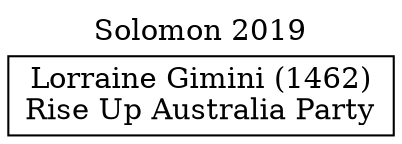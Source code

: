 // House preference flow
digraph "Lorraine Gimini (1462)_Solomon_2019" {
	graph [label="Solomon 2019" labelloc=t mclimit=10]
	node [shape=box]
	"Lorraine Gimini (1462)" [label="Lorraine Gimini (1462)
Rise Up Australia Party"]
}
